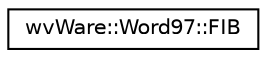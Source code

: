 digraph "类继承关系图"
{
  edge [fontname="Helvetica",fontsize="10",labelfontname="Helvetica",labelfontsize="10"];
  node [fontname="Helvetica",fontsize="10",shape=record];
  rankdir="LR";
  Node0 [label="wvWare::Word97::FIB",height=0.2,width=0.4,color="black", fillcolor="white", style="filled",URL="$structwv_ware_1_1_word97_1_1_f_i_b.html"];
}
